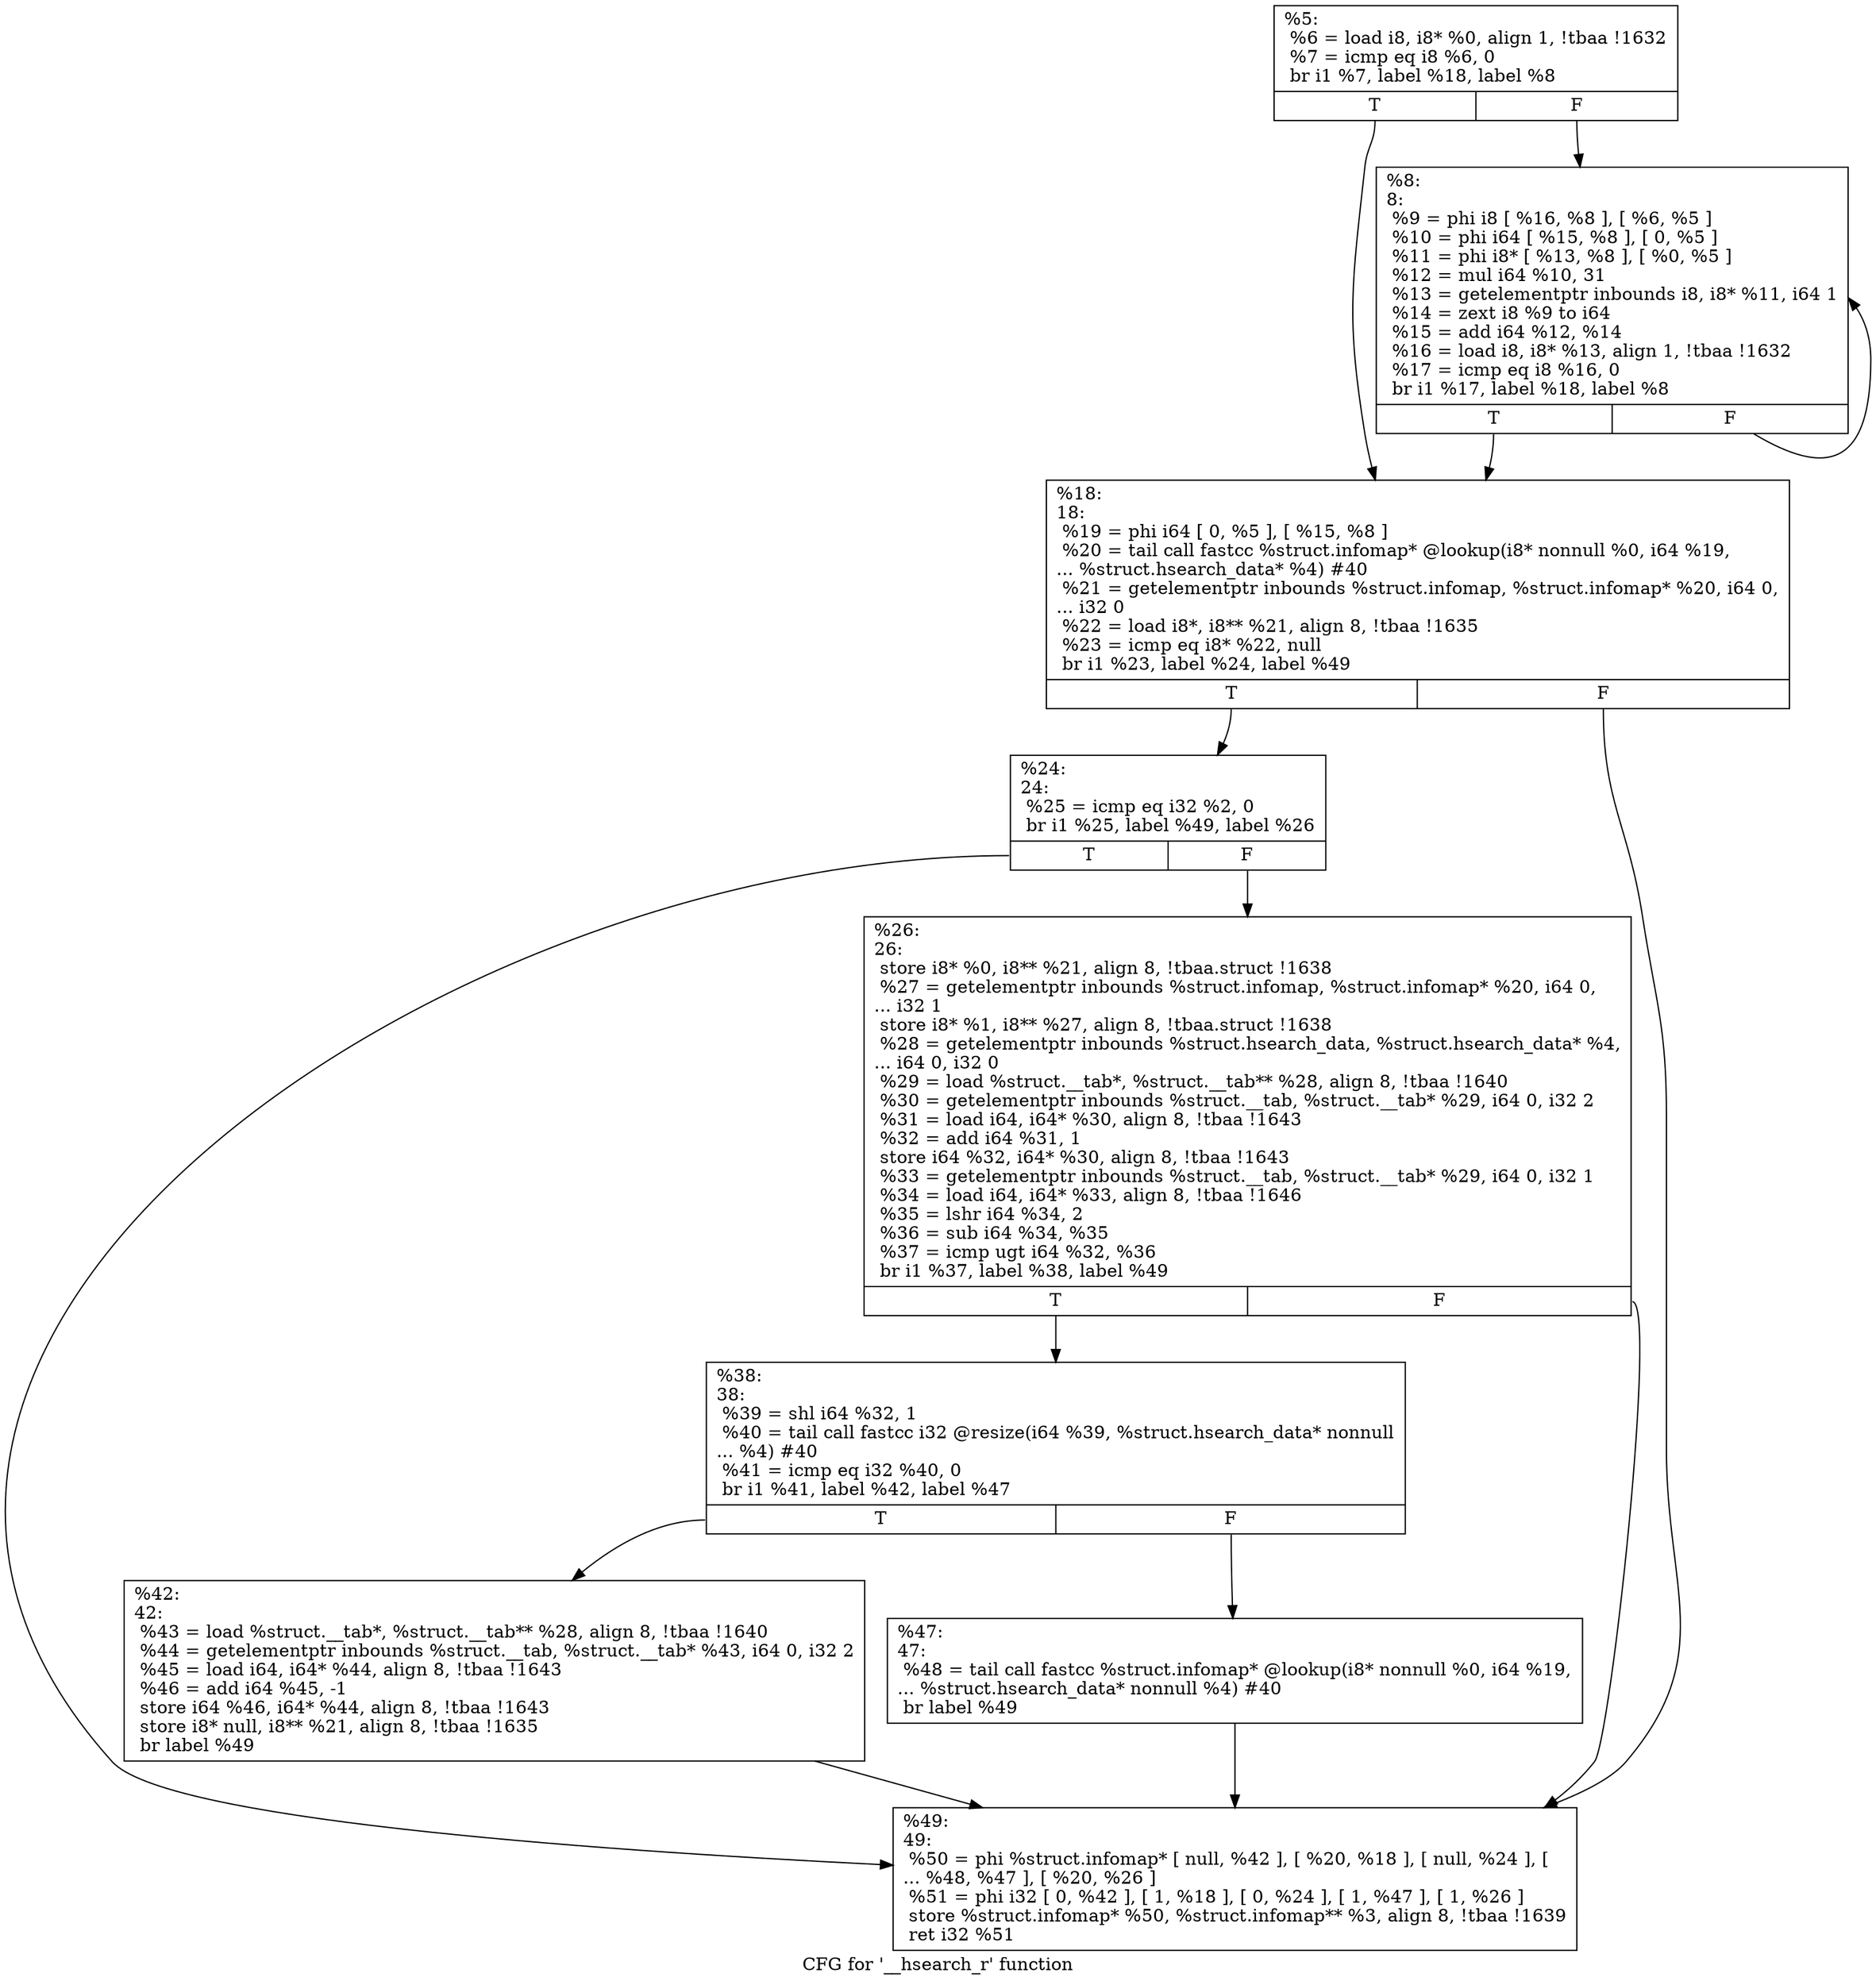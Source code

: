 digraph "CFG for '__hsearch_r' function" {
	label="CFG for '__hsearch_r' function";

	Node0x1c63c60 [shape=record,label="{%5:\l  %6 = load i8, i8* %0, align 1, !tbaa !1632\l  %7 = icmp eq i8 %6, 0\l  br i1 %7, label %18, label %8\l|{<s0>T|<s1>F}}"];
	Node0x1c63c60:s0 -> Node0x1c63d00;
	Node0x1c63c60:s1 -> Node0x1c63cb0;
	Node0x1c63cb0 [shape=record,label="{%8:\l8:                                                \l  %9 = phi i8 [ %16, %8 ], [ %6, %5 ]\l  %10 = phi i64 [ %15, %8 ], [ 0, %5 ]\l  %11 = phi i8* [ %13, %8 ], [ %0, %5 ]\l  %12 = mul i64 %10, 31\l  %13 = getelementptr inbounds i8, i8* %11, i64 1\l  %14 = zext i8 %9 to i64\l  %15 = add i64 %12, %14\l  %16 = load i8, i8* %13, align 1, !tbaa !1632\l  %17 = icmp eq i8 %16, 0\l  br i1 %17, label %18, label %8\l|{<s0>T|<s1>F}}"];
	Node0x1c63cb0:s0 -> Node0x1c63d00;
	Node0x1c63cb0:s1 -> Node0x1c63cb0;
	Node0x1c63d00 [shape=record,label="{%18:\l18:                                               \l  %19 = phi i64 [ 0, %5 ], [ %15, %8 ]\l  %20 = tail call fastcc %struct.infomap* @lookup(i8* nonnull %0, i64 %19,\l... %struct.hsearch_data* %4) #40\l  %21 = getelementptr inbounds %struct.infomap, %struct.infomap* %20, i64 0,\l... i32 0\l  %22 = load i8*, i8** %21, align 8, !tbaa !1635\l  %23 = icmp eq i8* %22, null\l  br i1 %23, label %24, label %49\l|{<s0>T|<s1>F}}"];
	Node0x1c63d00:s0 -> Node0x1c63d50;
	Node0x1c63d00:s1 -> Node0x1c63ee0;
	Node0x1c63d50 [shape=record,label="{%24:\l24:                                               \l  %25 = icmp eq i32 %2, 0\l  br i1 %25, label %49, label %26\l|{<s0>T|<s1>F}}"];
	Node0x1c63d50:s0 -> Node0x1c63ee0;
	Node0x1c63d50:s1 -> Node0x1c63da0;
	Node0x1c63da0 [shape=record,label="{%26:\l26:                                               \l  store i8* %0, i8** %21, align 8, !tbaa.struct !1638\l  %27 = getelementptr inbounds %struct.infomap, %struct.infomap* %20, i64 0,\l... i32 1\l  store i8* %1, i8** %27, align 8, !tbaa.struct !1638\l  %28 = getelementptr inbounds %struct.hsearch_data, %struct.hsearch_data* %4,\l... i64 0, i32 0\l  %29 = load %struct.__tab*, %struct.__tab** %28, align 8, !tbaa !1640\l  %30 = getelementptr inbounds %struct.__tab, %struct.__tab* %29, i64 0, i32 2\l  %31 = load i64, i64* %30, align 8, !tbaa !1643\l  %32 = add i64 %31, 1\l  store i64 %32, i64* %30, align 8, !tbaa !1643\l  %33 = getelementptr inbounds %struct.__tab, %struct.__tab* %29, i64 0, i32 1\l  %34 = load i64, i64* %33, align 8, !tbaa !1646\l  %35 = lshr i64 %34, 2\l  %36 = sub i64 %34, %35\l  %37 = icmp ugt i64 %32, %36\l  br i1 %37, label %38, label %49\l|{<s0>T|<s1>F}}"];
	Node0x1c63da0:s0 -> Node0x1c63df0;
	Node0x1c63da0:s1 -> Node0x1c63ee0;
	Node0x1c63df0 [shape=record,label="{%38:\l38:                                               \l  %39 = shl i64 %32, 1\l  %40 = tail call fastcc i32 @resize(i64 %39, %struct.hsearch_data* nonnull\l... %4) #40\l  %41 = icmp eq i32 %40, 0\l  br i1 %41, label %42, label %47\l|{<s0>T|<s1>F}}"];
	Node0x1c63df0:s0 -> Node0x1c63e40;
	Node0x1c63df0:s1 -> Node0x1c63e90;
	Node0x1c63e40 [shape=record,label="{%42:\l42:                                               \l  %43 = load %struct.__tab*, %struct.__tab** %28, align 8, !tbaa !1640\l  %44 = getelementptr inbounds %struct.__tab, %struct.__tab* %43, i64 0, i32 2\l  %45 = load i64, i64* %44, align 8, !tbaa !1643\l  %46 = add i64 %45, -1\l  store i64 %46, i64* %44, align 8, !tbaa !1643\l  store i8* null, i8** %21, align 8, !tbaa !1635\l  br label %49\l}"];
	Node0x1c63e40 -> Node0x1c63ee0;
	Node0x1c63e90 [shape=record,label="{%47:\l47:                                               \l  %48 = tail call fastcc %struct.infomap* @lookup(i8* nonnull %0, i64 %19,\l... %struct.hsearch_data* nonnull %4) #40\l  br label %49\l}"];
	Node0x1c63e90 -> Node0x1c63ee0;
	Node0x1c63ee0 [shape=record,label="{%49:\l49:                                               \l  %50 = phi %struct.infomap* [ null, %42 ], [ %20, %18 ], [ null, %24 ], [\l... %48, %47 ], [ %20, %26 ]\l  %51 = phi i32 [ 0, %42 ], [ 1, %18 ], [ 0, %24 ], [ 1, %47 ], [ 1, %26 ]\l  store %struct.infomap* %50, %struct.infomap** %3, align 8, !tbaa !1639\l  ret i32 %51\l}"];
}
